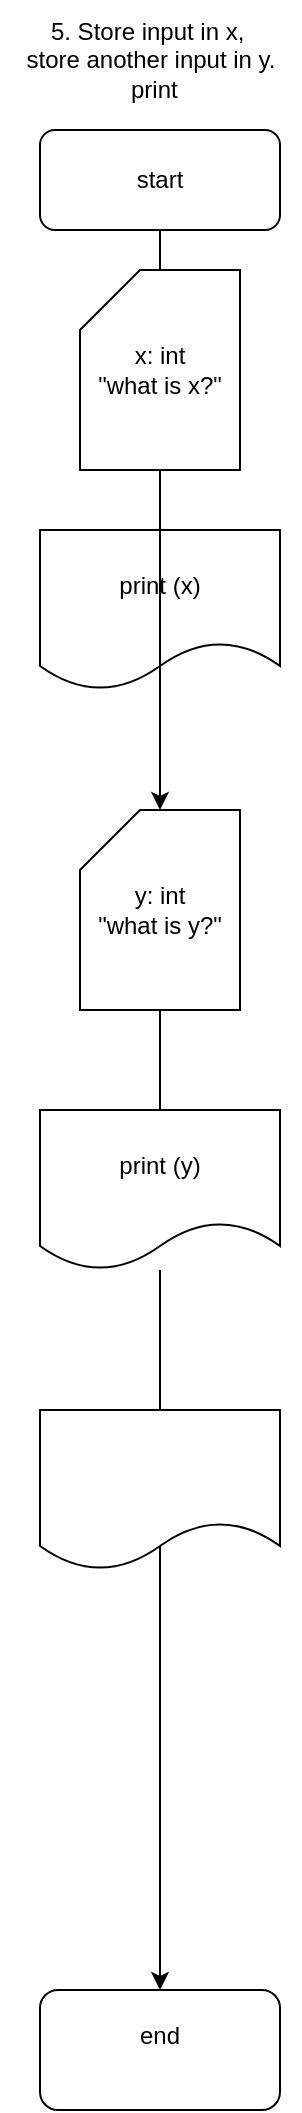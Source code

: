 <mxfile version="24.6.4" type="device">
  <diagram name="Page-1" id="0T9Rz_yCLsKjhPvrF7qB">
    <mxGraphModel dx="880" dy="1526" grid="1" gridSize="10" guides="1" tooltips="1" connect="1" arrows="1" fold="1" page="1" pageScale="1" pageWidth="850" pageHeight="1100" math="0" shadow="0">
      <root>
        <mxCell id="0" />
        <mxCell id="1" parent="0" />
        <mxCell id="ALEkKSsUB81A3kAc4iDn-31" style="edgeStyle=orthogonalEdgeStyle;rounded=0;orthogonalLoop=1;jettySize=auto;html=1;entryX=0.5;entryY=0;entryDx=0;entryDy=0;" edge="1" parent="1" source="ALEkKSsUB81A3kAc4iDn-37" target="ALEkKSsUB81A3kAc4iDn-14">
          <mxGeometry relative="1" as="geometry">
            <mxPoint x="100" y="210" as="targetPoint" />
          </mxGeometry>
        </mxCell>
        <mxCell id="ALEkKSsUB81A3kAc4iDn-2" value="start" style="rounded=1;whiteSpace=wrap;html=1;" vertex="1" parent="1">
          <mxGeometry x="40" y="60" width="120" height="50" as="geometry" />
        </mxCell>
        <mxCell id="ALEkKSsUB81A3kAc4iDn-14" value="end&lt;div&gt;&lt;br&gt;&lt;/div&gt;" style="whiteSpace=wrap;html=1;rounded=1;" vertex="1" parent="1">
          <mxGeometry x="40" y="990" width="120" height="60" as="geometry" />
        </mxCell>
        <mxCell id="ALEkKSsUB81A3kAc4iDn-28" value="5. Store input in x,&amp;nbsp;&lt;div&gt;store another input in y&lt;span style=&quot;background-color: initial;&quot;&gt;.&lt;/span&gt;&lt;/div&gt;&lt;div&gt;&amp;nbsp;print&lt;/div&gt;" style="text;html=1;align=center;verticalAlign=middle;resizable=0;points=[];autosize=1;strokeColor=none;fillColor=none;" vertex="1" parent="1">
          <mxGeometry x="20" y="-5" width="150" height="60" as="geometry" />
        </mxCell>
        <mxCell id="ALEkKSsUB81A3kAc4iDn-34" value="print (x)" style="shape=document;whiteSpace=wrap;html=1;boundedLbl=1;" vertex="1" parent="1">
          <mxGeometry x="40" y="260" width="120" height="80" as="geometry" />
        </mxCell>
        <mxCell id="ALEkKSsUB81A3kAc4iDn-38" value="" style="edgeStyle=orthogonalEdgeStyle;rounded=0;orthogonalLoop=1;jettySize=auto;html=1;" edge="1" parent="1" source="ALEkKSsUB81A3kAc4iDn-45">
          <mxGeometry relative="1" as="geometry">
            <mxPoint x="100" y="110" as="sourcePoint" />
            <mxPoint x="100" y="570" as="targetPoint" />
          </mxGeometry>
        </mxCell>
        <mxCell id="ALEkKSsUB81A3kAc4iDn-37" value="print (y)" style="shape=document;whiteSpace=wrap;html=1;boundedLbl=1;" vertex="1" parent="1">
          <mxGeometry x="40" y="550" width="120" height="80" as="geometry" />
        </mxCell>
        <mxCell id="ALEkKSsUB81A3kAc4iDn-46" value="" style="edgeStyle=orthogonalEdgeStyle;rounded=0;orthogonalLoop=1;jettySize=auto;html=1;" edge="1" parent="1" source="ALEkKSsUB81A3kAc4iDn-2" target="ALEkKSsUB81A3kAc4iDn-45">
          <mxGeometry relative="1" as="geometry">
            <mxPoint x="100" y="110" as="sourcePoint" />
            <mxPoint x="100" y="570" as="targetPoint" />
          </mxGeometry>
        </mxCell>
        <mxCell id="ALEkKSsUB81A3kAc4iDn-45" value="y: int&lt;div&gt;&quot;what is y?&quot;&lt;/div&gt;" style="shape=card;whiteSpace=wrap;html=1;" vertex="1" parent="1">
          <mxGeometry x="60" y="400" width="80" height="100" as="geometry" />
        </mxCell>
        <mxCell id="ALEkKSsUB81A3kAc4iDn-47" value="x: int&lt;div&gt;&quot;what is x?&quot;&lt;/div&gt;" style="shape=card;whiteSpace=wrap;html=1;" vertex="1" parent="1">
          <mxGeometry x="60" y="130" width="80" height="100" as="geometry" />
        </mxCell>
        <mxCell id="ALEkKSsUB81A3kAc4iDn-48" value="" style="shape=document;whiteSpace=wrap;html=1;boundedLbl=1;" vertex="1" parent="1">
          <mxGeometry x="40" y="700" width="120" height="80" as="geometry" />
        </mxCell>
      </root>
    </mxGraphModel>
  </diagram>
</mxfile>

